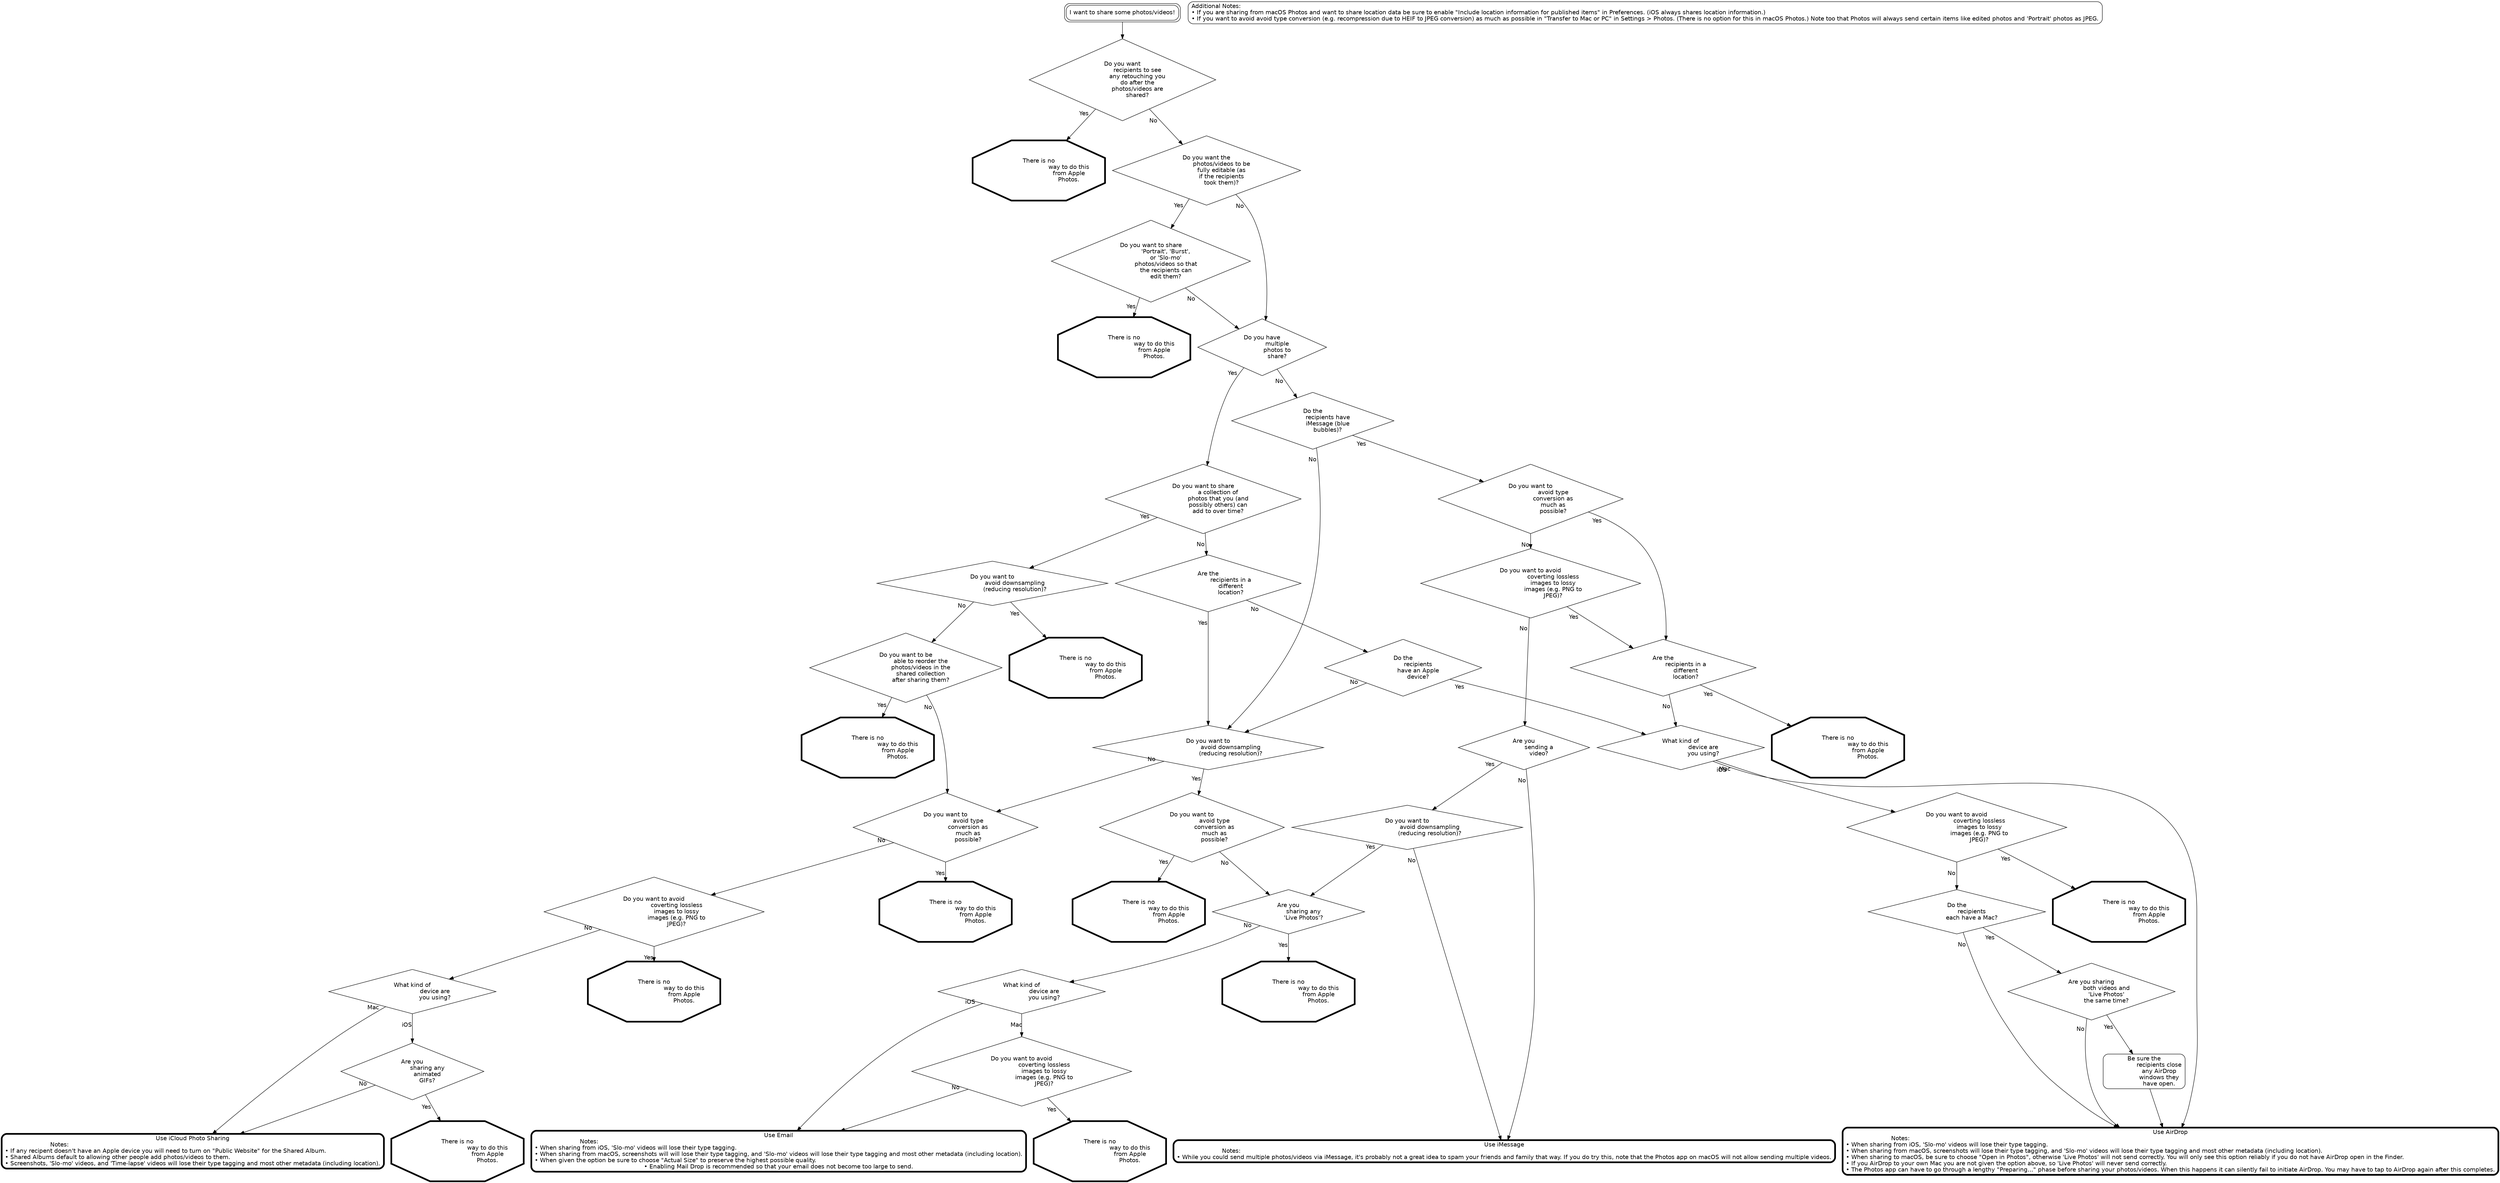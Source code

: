 
// Comprehensive Guide to Sharing with Apple Photos
// list sources
// other bugs:
// burst in ios album vs mac album
// Mac siliently failed to share some items (a GIF and a time lapse) for a while.

//   System Version:	macOS 10.13.2 (17C205)
// Photos Version 3.0 (3251.12.190)

// iPhone X: 11.2.2
// iPhone 711.2
// both then: 11.2.5

digraph apple_photos {
	graph [fontname = "helvetica"];
	node [fontname = "helvetica"];
	edge [fontname = "helvetica"];


	#rankdir=LR;
	{
		node [shape=rect, style="rounded", peripheries=2];
		want_to_share [label="I want to share some photos/videos!"];
	}

	notes [shape=rect style="rounded" label="Additional Notes:\l"
		+"• If you are sharing from macOS Photos and want to share location data be sure to enable \"Include location information for published items\" in Preferences. (iOS always shares location information.)\l"
		+"• If you want to avoid avoid type conversion (e.g. recompression due to HEIF to JPEG conversion) as much as possible in \"Transfer to Mac or PC\" in Settings > Photos. (There is no option for this in macOS Photos.) Note too that Photos will always send certain items like edited photos and 'Portrait' photos as JPEG."];

	{
		node [shape=octagon, penwidth=4 label="S.O.L." width=2 height=2 label="There is no
				way to do this
				from Apple
				Photos."];
		SOL1;
    SOL2;
    SOL3;
    SOL4;
    SOL5;
    SOL6;
    //SOL7;
    //SOL8;
    SOL9;
    SOL10;
    SOL11;
    SOL12;
		SOL13;
		SOL14;
	}
	{
		node [shape=rect, style="rounded", penwidth=4];
		rank = max;
		rankdir = LR;

		// SOL;
		email [label="Use Email
			Notes:\l"
			+"• When sharing from iOS, 'Slo-mo' videos will lose their type tagging.\l"
			+"• When sharing from macOS, screenshots will will lose their type tagging, and 'Slo-mo' videos will lose their type tagging and most other metadata (including location).\l"
			+"• When given the option be sure to choose \"Actual Size\" to preserve the highest possible quality.\l"
			+"• Enabling Mail Drop is recommended so that your email does not become too large to send."];
		imessage [label="Use iMessage
			Notes:\l"
			+"• While you could send multiple photos/videos via iMessage, it's probably not a great idea to spam your friends and family that way. If you do try this, note that the Photos app on macOS will not allow sending multiple videos."];
		icps [label="Use iCloud Photo Sharing
			Notes:\l"
			+"• If any recipent doesn't have an Apple device you will need to turn on \"Public Website\" for the Shared Album.\l"
			+"• Shared Albums default to allowing other people add photos/videos to them.\l"
			+"• Screenshots, 'Slo-mo' videos, and 'Time-lapse' videos will lose their type tagging and most other metadata (including location)."];
		// export / import (skipping for now, because this is only Mac, and also complicated by original/non wonk. And it's really not a "sharing option")

		// 			AirDrop preserves the most quality and metadata.
		airdrop [label="Use AirDrop
			Notes:\l"
			+"• When sharing from iOS, 'Slo-mo' videos will lose their type tagging.\l"
			+"• When sharing from macOS, screenshots will lose their type tagging, and 'Slo-mo' videos will lose their type tagging and most other metadata (including location).\l"
			+"• When sharing to macOS, be sure to choose \"Open in Photos\", otherwise 'Live Photos' will not send correctly. You will only see this option reliably if you do not have AirDrop open in the Finder.\l"
			+"• If you AirDrop to your own Mac you are not given the option above, so 'Live Photos' will never send correctly.\l"
			+"• The Photos app can have to go through a lengthy \"Preparing...\" phase before sharing your photos/videos. When this happens it can silently fail to initiate AirDrop. You may have to tap to AirDrop again after this completes."];

		/*
		// todo: have notes as to why each of these works given the choices
		airdrop [label="
			TODO: reconverted editted/portriat
			intermitent fail:
			from-ios: slo-mo lost type tag.
			from-Mac: slo-mo, screenshot lost type tag.
			mac note: if photo/live: choose "Photos". if videos, can use finder, and drag into Photos, but certain metadata will be lost
			If you AirDrop to a Mac be sure the recipient chooses to ___ - which is not the default option - otherwise Live Photos, ____ will not send correctly.
			(If you try to AirDrop to your own Mac the photos are automatically sent to the Finder, so Live Photos, ____ will never send correctly.)"];
			todo: test airdrop to own iPhone? (from mac?)
			todo: test airdop from-mac+dnd
		email [label="Send via Email
			todo: check all type imports
			w/ maildrop, w/ actual size
			from-ios: no video downres, no png->jpeg, DOES heif -> JPEG,
			from-mac: png->jpeg, video downres, heif -> JPEG,
			from-mac: dnd: no video downres, no png->jpeg, DOES heif -> JPEG,
			note about actual size, JPEG conversion, lossy special types"];
			ios: save all w/ maildrop buggy (should cheeck mac too) ... or maybe not, just slow?!?!
		imessage [label="Send via iMessage
			ios-to-ios:
				- does lossy to lossy
				- does png to jpeg.
				- slo mo, selfie, and screenshot tagging lost
				- scaled down video
			mac-to-ios:
				- can't choose >1 video
				- same as ios-to-ios
			mac-to-ios: dnd: crashed Photos the first time. second time I had all the images in the message, but it only sent some of them (the others were left in the text feild)
				- same as ios-to-ios
				- added lost types:  live.
			make sure not to MMS???"];
		icps [label="Send via iCloud Photo Sharing
			todo: note about public links, as needed
			steps for limits: https://support.apple.com/en-us/HT202786, https://support.apple.com/en-us/HT202299
			lossy"];
    */
	}

	node [shape=diamond];

	want_to_share -> retouch;

	retouch [label="Do you want
		recipients to see
		any retouching you
		do after the
		photos/videos are
		shared?"];
	editable [label="Do you want the
		photos/videos to be
		fully editable (as
		if the recipients
		took them)?"];
	editable_portrait_etc [label="Do you want to share
		'Portrait', 'Burst',
		or 'Slo-mo'
		photos/videos so that
		the recipients can
		edit them?"];
	multiple_photos [label="Do you have
		multiple
		photos to
		share?"];
	want_collection [label="Do you want to share
		a collection of
		photos that you (and
		possibly others) can
		add to over time?"];
	{
		node [label="Do you want to
			avoid type
			conversion as
			much as
			possible?"];
    # todo: note on how to set such up, less quality, larger size. should test editted video
		avoid_convert_type_lossy_to_lossy__icps;
		avoid_convert_type_lossy_to_lossy__email;
		avoid_convert_type_lossy_to_lossy__imessage;
	}
	reordering [label="Do you want to be
		able to reorder the
		photos/videos in the
		shared collection
		after sharing them?"];
	{
		node [label="Do you want to
			avoid downsampling
			(reducing resolution)?"];
		avoid_downres__collection;
		avoid_downres__email_or_icps;
		avoid_downres__video__imessage;
	}
	have_apple__imessage [label="Do the
		recipients have
		iMessage (blue
		bubbles)?"];
    // are you sure everyone has an apple device
	video__imessage [label="Are you
		sending a
		video?"];
	{
		node [label="Are the
			recipients in a
			different
			location?"];
		far_away;
		far_away__imessage;
	}
	have_apple__airdrop [label="Do the
		recipients
		have an Apple
		device?"];
	have_live_photo_etc__email [label="Are you
		sharing any
		'Live Photos'?"];
	have_anim_gif	[label="Are you
		sharing any
		animated
		GIFs?"];
	{
		node [label="What kind of
			device are
			you using?"];
		from_ios__airdrop;
		from_ios__email;
		from_ios__icps;
	}
	{
		node [label="Do you want to avoid
			coverting lossless
			images to lossy
			images (e.g. PNG to
			JPEG)?"];
		avoid_convert_type_lossless_to_lossy__airdrop_mac;
		avoid_convert_type_lossless_to_lossy__imessage;
		avoid_convert_type_lossless_to_lossy__icps;
		avoid_convert_type_lossless_to_lossy__email_mac;
	}
	airdrop_to_mac [label="Do the
		recipients
		each have a Mac?"];
	airdrop_to_mac_mixed [label="Are you sharing
		both videos and
		'Live Photos'
		the same time?"];
	airdrop_to_mac_mixed_note [label="Be sure the
		recipients close
		any AirDrop
		windows they
		have open." shape=rect style="rounded"];


	edge [labeldistance=3];

	retouch -> editable [taillabel="No"];
	retouch -> SOL1 [taillabel="Yes"];

	editable -> multiple_photos [taillabel="No"];
	editable -> editable_portrait_etc [taillabel="Yes"];

	editable_portrait_etc -> multiple_photos [taillabel="No"];
	editable_portrait_etc -> SOL2 [taillabel="Yes"];

	multiple_photos -> have_apple__imessage [taillabel="No"];
	multiple_photos -> want_collection [taillabel="Yes"];

	want_collection -> far_away [taillabel="No"];
	want_collection -> avoid_downres__collection [taillabel="Yes"];

	avoid_downres__collection -> reordering [taillabel="No"];
	avoid_downres__collection -> SOL3 [taillabel="Yes"];

	reordering -> avoid_convert_type_lossy_to_lossy__icps [taillabel="No"];
	reordering -> SOL4 [taillabel="Yes"];

	have_apple__imessage -> avoid_downres__email_or_icps [taillabel="No"];
	have_apple__imessage -> avoid_convert_type_lossy_to_lossy__imessage [taillabel="Yes"];

	avoid_convert_type_lossy_to_lossy__imessage -> avoid_convert_type_lossless_to_lossy__imessage [taillabel="No"];
	avoid_convert_type_lossy_to_lossy__imessage -> far_away__imessage [taillabel="Yes"];

	avoid_convert_type_lossless_to_lossy__imessage -> video__imessage [taillabel="No"];
	avoid_convert_type_lossless_to_lossy__imessage -> far_away__imessage [taillabel="Yes"];

	far_away__imessage -> from_ios__airdrop [taillabel="No"];
	far_away__imessage -> SOL5 [taillabel="Yes"];

	video__imessage -> avoid_downres__video__imessage [taillabel="Yes"];
	video__imessage -> imessage [taillabel="No"];

	avoid_downres__video__imessage -> have_live_photo_etc__email [taillabel="Yes"];
	avoid_downres__video__imessage -> imessage [taillabel="No"];

	far_away -> have_apple__airdrop [taillabel="No"];
	far_away -> avoid_downres__email_or_icps [taillabel="Yes"];

	have_apple__airdrop -> avoid_downres__email_or_icps [taillabel="No"];
	have_apple__airdrop -> from_ios__airdrop [taillabel="Yes"];

	from_ios__airdrop -> avoid_convert_type_lossless_to_lossy__airdrop_mac [taillabel="Mac"];
	from_ios__airdrop -> airdrop [taillabel="iOS"];

	avoid_convert_type_lossless_to_lossy__airdrop_mac -> airdrop_to_mac [taillabel="No"];
	avoid_convert_type_lossless_to_lossy__airdrop_mac -> SOL6 [taillabel="Yes"];

	airdrop_to_mac -> airdrop_to_mac_mixed [taillabel="Yes"];
	airdrop_to_mac -> airdrop [taillabel="No"];

	airdrop_to_mac_mixed -> airdrop [taillabel="No"];
	airdrop_to_mac_mixed -> airdrop_to_mac_mixed_note [taillabel="Yes"];

	airdrop_to_mac_mixed_note -> airdrop;

	/* avoid_convert_type_lossy_to_lossy -> avoid_downres__email [taillabel="No"];
	avoid_convert_type_lossy_to_lossy -> SOL8 [taillabel="Yes"];
    */

	avoid_downres__email_or_icps -> avoid_convert_type_lossy_to_lossy__icps [taillabel="No"];
	avoid_downres__email_or_icps -> avoid_convert_type_lossy_to_lossy__email [taillabel="Yes"];

	avoid_convert_type_lossy_to_lossy__icps -> avoid_convert_type_lossless_to_lossy__icps [taillabel="No"];
	avoid_convert_type_lossy_to_lossy__icps -> SOL9 [taillabel="Yes"];

	avoid_convert_type_lossless_to_lossy__icps -> from_ios__icps [taillabel="No"];
	avoid_convert_type_lossless_to_lossy__icps -> SOL13 [taillabel="Yes"];

	from_ios__icps -> icps [taillabel="Mac"];
	from_ios__icps -> have_anim_gif [taillabel="iOS"];

	have_anim_gif -> icps [taillabel="No"];
	have_anim_gif -> SOL14 [taillabel="Yes"];

	avoid_convert_type_lossy_to_lossy__email -> have_live_photo_etc__email [taillabel="No"];
	avoid_convert_type_lossy_to_lossy__email -> SOL10 [taillabel="Yes"];

	have_live_photo_etc__email -> from_ios__email [taillabel="No"];
    // todo: add recipient device check
	have_live_photo_etc__email -> SOL11 [taillabel="Yes"];

	from_ios__email -> avoid_convert_type_lossless_to_lossy__email_mac [taillabel="Mac"];
	from_ios__email -> email [taillabel="iOS"];

	avoid_convert_type_lossless_to_lossy__email_mac -> email [taillabel="No"];
	avoid_convert_type_lossless_to_lossy__email_mac -> SOL12 [taillabel="Yes"];

	/* {
		rank=same;
		airdrop_ios_note;
		airdrop_mac_note;
	}

	{
		rank=same;
		avoid_convert_type_lossy_to_lossy__collection;
		far_away;
	}

	{
		rank = same;
		have_apple__airdrop;
		avoid_downres__collection;
	}

	/* {
		rank = same;
		reordering;
		avoid_convert_type_lossy_to_lossy;
	} */

	/*
	{
		rank=same;
		avoid_convert_type_lossless_to_lossy__airdrop_mac;
		avoid_downres__email_or_icps;
    //far_away;
	}*/

	/* {
		SOL -> icps -> email -> airdrop -> imessage [ style=invis ];
	} */

	/* {
		rank = same;
		have_apple__imessage -> want_collection [ style=invis ];
		rankdir = LR;
	}

	{
		rank = same;
		have_live_photo_etc__email -> icps [ style=invis ];
		rankdir = LR;
	} */




}

// taillabel, headlabel, lp
